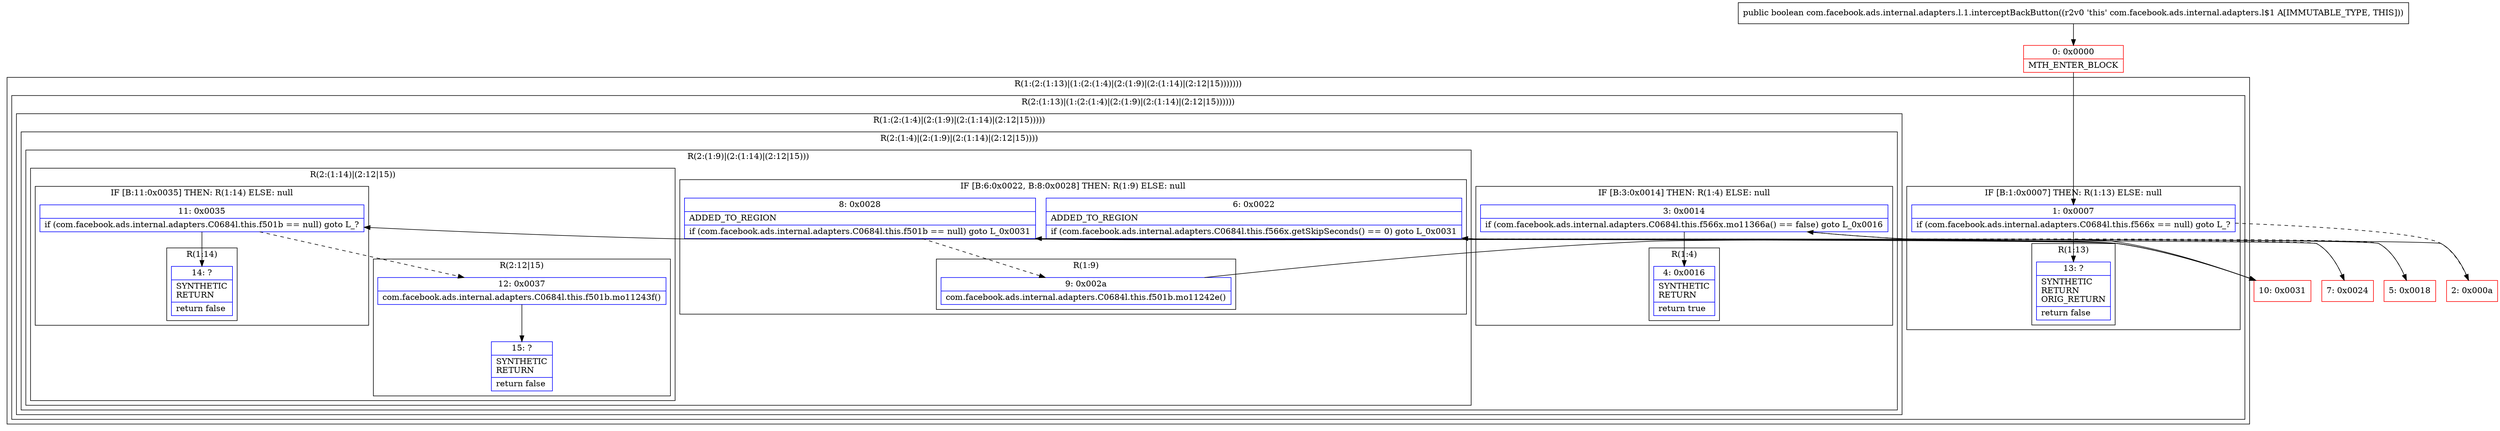digraph "CFG forcom.facebook.ads.internal.adapters.l.1.interceptBackButton()Z" {
subgraph cluster_Region_733740352 {
label = "R(1:(2:(1:13)|(1:(2:(1:4)|(2:(1:9)|(2:(1:14)|(2:12|15)))))))";
node [shape=record,color=blue];
subgraph cluster_Region_1007481822 {
label = "R(2:(1:13)|(1:(2:(1:4)|(2:(1:9)|(2:(1:14)|(2:12|15))))))";
node [shape=record,color=blue];
subgraph cluster_IfRegion_108683560 {
label = "IF [B:1:0x0007] THEN: R(1:13) ELSE: null";
node [shape=record,color=blue];
Node_1 [shape=record,label="{1\:\ 0x0007|if (com.facebook.ads.internal.adapters.C0684l.this.f566x == null) goto L_?\l}"];
subgraph cluster_Region_619686977 {
label = "R(1:13)";
node [shape=record,color=blue];
Node_13 [shape=record,label="{13\:\ ?|SYNTHETIC\lRETURN\lORIG_RETURN\l|return false\l}"];
}
}
subgraph cluster_Region_1347032161 {
label = "R(1:(2:(1:4)|(2:(1:9)|(2:(1:14)|(2:12|15)))))";
node [shape=record,color=blue];
subgraph cluster_Region_193171381 {
label = "R(2:(1:4)|(2:(1:9)|(2:(1:14)|(2:12|15))))";
node [shape=record,color=blue];
subgraph cluster_IfRegion_1587928268 {
label = "IF [B:3:0x0014] THEN: R(1:4) ELSE: null";
node [shape=record,color=blue];
Node_3 [shape=record,label="{3\:\ 0x0014|if (com.facebook.ads.internal.adapters.C0684l.this.f566x.mo11366a() == false) goto L_0x0016\l}"];
subgraph cluster_Region_133299965 {
label = "R(1:4)";
node [shape=record,color=blue];
Node_4 [shape=record,label="{4\:\ 0x0016|SYNTHETIC\lRETURN\l|return true\l}"];
}
}
subgraph cluster_Region_119020414 {
label = "R(2:(1:9)|(2:(1:14)|(2:12|15)))";
node [shape=record,color=blue];
subgraph cluster_IfRegion_284283407 {
label = "IF [B:6:0x0022, B:8:0x0028] THEN: R(1:9) ELSE: null";
node [shape=record,color=blue];
Node_6 [shape=record,label="{6\:\ 0x0022|ADDED_TO_REGION\l|if (com.facebook.ads.internal.adapters.C0684l.this.f566x.getSkipSeconds() == 0) goto L_0x0031\l}"];
Node_8 [shape=record,label="{8\:\ 0x0028|ADDED_TO_REGION\l|if (com.facebook.ads.internal.adapters.C0684l.this.f501b == null) goto L_0x0031\l}"];
subgraph cluster_Region_1623342945 {
label = "R(1:9)";
node [shape=record,color=blue];
Node_9 [shape=record,label="{9\:\ 0x002a|com.facebook.ads.internal.adapters.C0684l.this.f501b.mo11242e()\l}"];
}
}
subgraph cluster_Region_1758213010 {
label = "R(2:(1:14)|(2:12|15))";
node [shape=record,color=blue];
subgraph cluster_IfRegion_793249310 {
label = "IF [B:11:0x0035] THEN: R(1:14) ELSE: null";
node [shape=record,color=blue];
Node_11 [shape=record,label="{11\:\ 0x0035|if (com.facebook.ads.internal.adapters.C0684l.this.f501b == null) goto L_?\l}"];
subgraph cluster_Region_825743442 {
label = "R(1:14)";
node [shape=record,color=blue];
Node_14 [shape=record,label="{14\:\ ?|SYNTHETIC\lRETURN\l|return false\l}"];
}
}
subgraph cluster_Region_1090502690 {
label = "R(2:12|15)";
node [shape=record,color=blue];
Node_12 [shape=record,label="{12\:\ 0x0037|com.facebook.ads.internal.adapters.C0684l.this.f501b.mo11243f()\l}"];
Node_15 [shape=record,label="{15\:\ ?|SYNTHETIC\lRETURN\l|return false\l}"];
}
}
}
}
}
}
}
Node_0 [shape=record,color=red,label="{0\:\ 0x0000|MTH_ENTER_BLOCK\l}"];
Node_2 [shape=record,color=red,label="{2\:\ 0x000a}"];
Node_5 [shape=record,color=red,label="{5\:\ 0x0018}"];
Node_7 [shape=record,color=red,label="{7\:\ 0x0024}"];
Node_10 [shape=record,color=red,label="{10\:\ 0x0031}"];
MethodNode[shape=record,label="{public boolean com.facebook.ads.internal.adapters.l.1.interceptBackButton((r2v0 'this' com.facebook.ads.internal.adapters.l$1 A[IMMUTABLE_TYPE, THIS])) }"];
MethodNode -> Node_0;
Node_1 -> Node_2[style=dashed];
Node_1 -> Node_13;
Node_3 -> Node_4;
Node_3 -> Node_5[style=dashed];
Node_6 -> Node_7[style=dashed];
Node_6 -> Node_10;
Node_8 -> Node_9[style=dashed];
Node_8 -> Node_10;
Node_9 -> Node_10;
Node_11 -> Node_12[style=dashed];
Node_11 -> Node_14;
Node_12 -> Node_15;
Node_0 -> Node_1;
Node_2 -> Node_3;
Node_5 -> Node_6;
Node_7 -> Node_8;
Node_10 -> Node_11;
}

